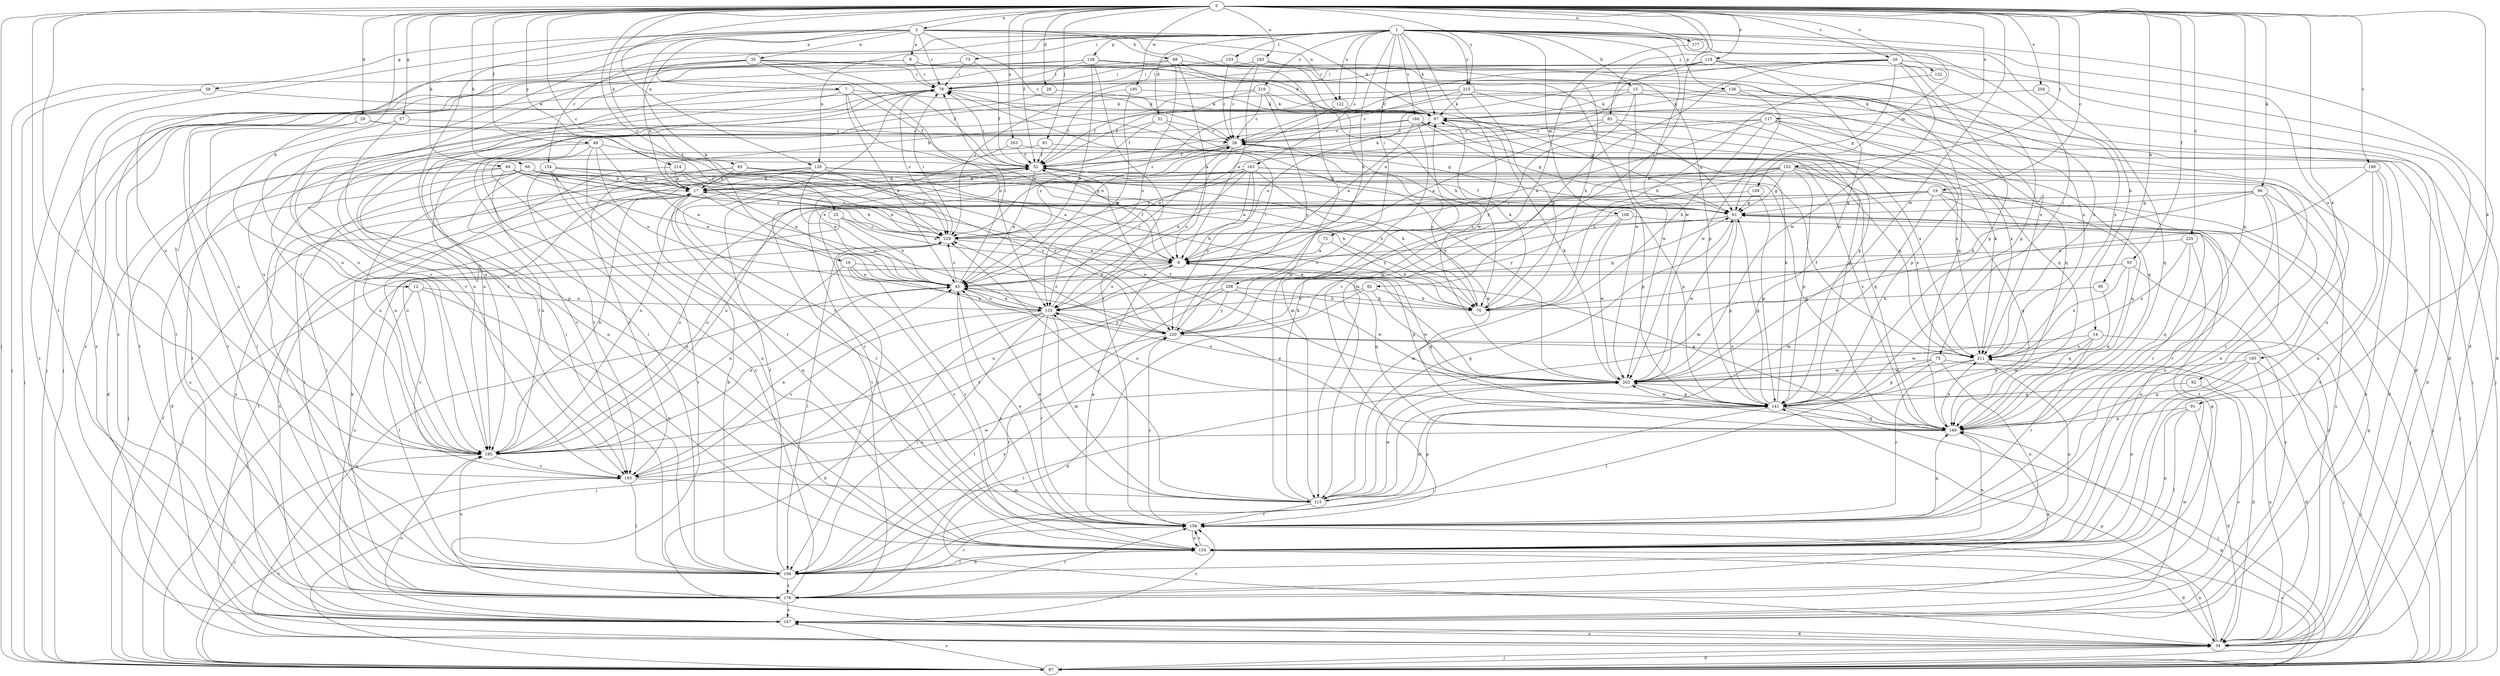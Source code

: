 strict digraph  {
0;
1;
2;
7;
8;
9;
12;
14;
15;
16;
17;
19;
20;
25;
26;
28;
29;
31;
34;
35;
43;
49;
50;
52;
57;
58;
61;
66;
68;
70;
72;
73;
75;
78;
81;
82;
83;
87;
91;
92;
93;
94;
95;
96;
97;
103;
106;
108;
109;
115;
117;
118;
120;
122;
124;
132;
133;
136;
138;
141;
149;
152;
154;
158;
163;
165;
166;
167;
176;
177;
183;
185;
190;
193;
195;
202;
203;
204;
208;
211;
214;
215;
219;
220;
225;
229;
0 -> 2  [label=a];
0 -> 7  [label=a];
0 -> 12  [label=b];
0 -> 19  [label=c];
0 -> 20  [label=c];
0 -> 25  [label=c];
0 -> 28  [label=d];
0 -> 29  [label=d];
0 -> 49  [label=f];
0 -> 50  [label=f];
0 -> 52  [label=f];
0 -> 57  [label=g];
0 -> 66  [label=h];
0 -> 81  [label=j];
0 -> 82  [label=j];
0 -> 83  [label=j];
0 -> 87  [label=j];
0 -> 91  [label=k];
0 -> 92  [label=k];
0 -> 93  [label=k];
0 -> 94  [label=k];
0 -> 95  [label=k];
0 -> 96  [label=k];
0 -> 117  [label=n];
0 -> 118  [label=n];
0 -> 120  [label=n];
0 -> 132  [label=o];
0 -> 149  [label=q];
0 -> 152  [label=r];
0 -> 176  [label=t];
0 -> 177  [label=u];
0 -> 183  [label=u];
0 -> 190  [label=v];
0 -> 193  [label=v];
0 -> 195  [label=w];
0 -> 202  [label=w];
0 -> 203  [label=x];
0 -> 204  [label=x];
0 -> 214  [label=y];
0 -> 215  [label=y];
0 -> 225  [label=z];
0 -> 229  [label=z];
1 -> 14  [label=b];
1 -> 15  [label=b];
1 -> 31  [label=d];
1 -> 34  [label=d];
1 -> 72  [label=i];
1 -> 73  [label=i];
1 -> 75  [label=i];
1 -> 97  [label=k];
1 -> 103  [label=l];
1 -> 106  [label=l];
1 -> 108  [label=m];
1 -> 109  [label=m];
1 -> 120  [label=n];
1 -> 122  [label=n];
1 -> 136  [label=p];
1 -> 138  [label=p];
1 -> 154  [label=r];
1 -> 158  [label=r];
1 -> 163  [label=s];
1 -> 165  [label=s];
1 -> 166  [label=s];
1 -> 202  [label=w];
1 -> 208  [label=x];
1 -> 215  [label=y];
1 -> 219  [label=y];
2 -> 8  [label=a];
2 -> 16  [label=b];
2 -> 26  [label=c];
2 -> 35  [label=e];
2 -> 58  [label=g];
2 -> 68  [label=h];
2 -> 78  [label=i];
2 -> 97  [label=k];
2 -> 115  [label=m];
2 -> 122  [label=n];
2 -> 124  [label=n];
2 -> 167  [label=s];
2 -> 185  [label=u];
7 -> 9  [label=a];
7 -> 43  [label=e];
7 -> 52  [label=f];
7 -> 97  [label=k];
7 -> 176  [label=t];
7 -> 193  [label=v];
8 -> 78  [label=i];
8 -> 97  [label=k];
8 -> 167  [label=s];
8 -> 176  [label=t];
8 -> 211  [label=x];
9 -> 43  [label=e];
9 -> 52  [label=f];
9 -> 87  [label=j];
9 -> 133  [label=o];
9 -> 141  [label=p];
9 -> 149  [label=q];
12 -> 106  [label=l];
12 -> 124  [label=n];
12 -> 133  [label=o];
12 -> 193  [label=v];
14 -> 87  [label=j];
14 -> 141  [label=p];
14 -> 158  [label=r];
14 -> 202  [label=w];
14 -> 211  [label=x];
15 -> 52  [label=f];
15 -> 87  [label=j];
15 -> 97  [label=k];
15 -> 149  [label=q];
15 -> 202  [label=w];
15 -> 220  [label=y];
16 -> 43  [label=e];
16 -> 149  [label=q];
16 -> 158  [label=r];
16 -> 185  [label=u];
16 -> 220  [label=y];
17 -> 61  [label=g];
17 -> 124  [label=n];
17 -> 133  [label=o];
17 -> 158  [label=r];
17 -> 167  [label=s];
19 -> 61  [label=g];
19 -> 87  [label=j];
19 -> 106  [label=l];
19 -> 115  [label=m];
19 -> 124  [label=n];
19 -> 149  [label=q];
19 -> 158  [label=r];
19 -> 185  [label=u];
19 -> 220  [label=y];
20 -> 26  [label=c];
20 -> 34  [label=d];
20 -> 61  [label=g];
20 -> 78  [label=i];
20 -> 115  [label=m];
20 -> 133  [label=o];
20 -> 141  [label=p];
20 -> 202  [label=w];
20 -> 211  [label=x];
20 -> 229  [label=z];
25 -> 9  [label=a];
25 -> 43  [label=e];
25 -> 87  [label=j];
25 -> 229  [label=z];
26 -> 52  [label=f];
26 -> 133  [label=o];
26 -> 149  [label=q];
26 -> 229  [label=z];
28 -> 97  [label=k];
28 -> 193  [label=v];
29 -> 26  [label=c];
29 -> 106  [label=l];
29 -> 185  [label=u];
29 -> 229  [label=z];
31 -> 26  [label=c];
31 -> 52  [label=f];
31 -> 61  [label=g];
31 -> 185  [label=u];
34 -> 43  [label=e];
34 -> 52  [label=f];
34 -> 61  [label=g];
34 -> 87  [label=j];
34 -> 124  [label=n];
34 -> 141  [label=p];
34 -> 167  [label=s];
34 -> 211  [label=x];
35 -> 17  [label=b];
35 -> 52  [label=f];
35 -> 78  [label=i];
35 -> 87  [label=j];
35 -> 133  [label=o];
35 -> 193  [label=v];
35 -> 211  [label=x];
43 -> 70  [label=h];
43 -> 78  [label=i];
43 -> 124  [label=n];
43 -> 133  [label=o];
43 -> 229  [label=z];
49 -> 34  [label=d];
49 -> 43  [label=e];
49 -> 52  [label=f];
49 -> 124  [label=n];
49 -> 133  [label=o];
49 -> 158  [label=r];
50 -> 43  [label=e];
50 -> 149  [label=q];
50 -> 167  [label=s];
50 -> 185  [label=u];
50 -> 211  [label=x];
52 -> 17  [label=b];
52 -> 43  [label=e];
52 -> 78  [label=i];
52 -> 97  [label=k];
52 -> 149  [label=q];
52 -> 185  [label=u];
57 -> 26  [label=c];
57 -> 124  [label=n];
57 -> 176  [label=t];
58 -> 87  [label=j];
58 -> 97  [label=k];
58 -> 167  [label=s];
61 -> 52  [label=f];
61 -> 87  [label=j];
61 -> 133  [label=o];
61 -> 141  [label=p];
61 -> 202  [label=w];
61 -> 229  [label=z];
66 -> 17  [label=b];
66 -> 34  [label=d];
66 -> 61  [label=g];
66 -> 70  [label=h];
66 -> 106  [label=l];
66 -> 185  [label=u];
66 -> 229  [label=z];
68 -> 9  [label=a];
68 -> 70  [label=h];
68 -> 78  [label=i];
68 -> 133  [label=o];
68 -> 167  [label=s];
68 -> 211  [label=x];
70 -> 26  [label=c];
70 -> 97  [label=k];
72 -> 9  [label=a];
72 -> 70  [label=h];
73 -> 52  [label=f];
73 -> 78  [label=i];
73 -> 87  [label=j];
75 -> 34  [label=d];
75 -> 106  [label=l];
75 -> 124  [label=n];
75 -> 141  [label=p];
75 -> 202  [label=w];
78 -> 97  [label=k];
78 -> 158  [label=r];
78 -> 176  [label=t];
78 -> 185  [label=u];
78 -> 229  [label=z];
81 -> 34  [label=d];
81 -> 52  [label=f];
81 -> 167  [label=s];
82 -> 34  [label=d];
82 -> 70  [label=h];
82 -> 133  [label=o];
82 -> 202  [label=w];
83 -> 9  [label=a];
83 -> 26  [label=c];
83 -> 61  [label=g];
83 -> 211  [label=x];
87 -> 34  [label=d];
87 -> 52  [label=f];
87 -> 149  [label=q];
87 -> 158  [label=r];
87 -> 167  [label=s];
87 -> 193  [label=v];
91 -> 34  [label=d];
91 -> 106  [label=l];
91 -> 124  [label=n];
91 -> 149  [label=q];
92 -> 141  [label=p];
92 -> 167  [label=s];
93 -> 9  [label=a];
93 -> 17  [label=b];
93 -> 70  [label=h];
93 -> 176  [label=t];
93 -> 193  [label=v];
93 -> 220  [label=y];
94 -> 9  [label=a];
94 -> 17  [label=b];
94 -> 43  [label=e];
94 -> 87  [label=j];
94 -> 106  [label=l];
94 -> 193  [label=v];
94 -> 202  [label=w];
95 -> 70  [label=h];
95 -> 149  [label=q];
96 -> 61  [label=g];
96 -> 70  [label=h];
96 -> 158  [label=r];
96 -> 167  [label=s];
96 -> 176  [label=t];
96 -> 185  [label=u];
97 -> 26  [label=c];
97 -> 185  [label=u];
97 -> 211  [label=x];
103 -> 26  [label=c];
103 -> 70  [label=h];
103 -> 78  [label=i];
106 -> 17  [label=b];
106 -> 52  [label=f];
106 -> 78  [label=i];
106 -> 124  [label=n];
106 -> 158  [label=r];
106 -> 176  [label=t];
106 -> 185  [label=u];
106 -> 220  [label=y];
108 -> 34  [label=d];
108 -> 115  [label=m];
108 -> 202  [label=w];
108 -> 229  [label=z];
109 -> 61  [label=g];
109 -> 141  [label=p];
109 -> 220  [label=y];
115 -> 43  [label=e];
115 -> 61  [label=g];
115 -> 97  [label=k];
115 -> 141  [label=p];
115 -> 158  [label=r];
115 -> 202  [label=w];
115 -> 229  [label=z];
117 -> 9  [label=a];
117 -> 26  [label=c];
117 -> 34  [label=d];
117 -> 43  [label=e];
117 -> 70  [label=h];
117 -> 141  [label=p];
117 -> 149  [label=q];
118 -> 9  [label=a];
118 -> 34  [label=d];
118 -> 78  [label=i];
118 -> 141  [label=p];
118 -> 185  [label=u];
118 -> 202  [label=w];
120 -> 17  [label=b];
120 -> 43  [label=e];
120 -> 70  [label=h];
120 -> 141  [label=p];
120 -> 149  [label=q];
120 -> 167  [label=s];
120 -> 185  [label=u];
120 -> 229  [label=z];
122 -> 43  [label=e];
122 -> 141  [label=p];
124 -> 26  [label=c];
124 -> 34  [label=d];
124 -> 106  [label=l];
124 -> 158  [label=r];
124 -> 229  [label=z];
132 -> 70  [label=h];
133 -> 26  [label=c];
133 -> 34  [label=d];
133 -> 43  [label=e];
133 -> 61  [label=g];
133 -> 87  [label=j];
133 -> 106  [label=l];
133 -> 115  [label=m];
133 -> 158  [label=r];
133 -> 193  [label=v];
133 -> 220  [label=y];
136 -> 17  [label=b];
136 -> 34  [label=d];
136 -> 87  [label=j];
136 -> 97  [label=k];
136 -> 202  [label=w];
138 -> 43  [label=e];
138 -> 78  [label=i];
138 -> 87  [label=j];
138 -> 149  [label=q];
138 -> 158  [label=r];
138 -> 185  [label=u];
138 -> 202  [label=w];
141 -> 61  [label=g];
141 -> 87  [label=j];
141 -> 97  [label=k];
141 -> 106  [label=l];
141 -> 115  [label=m];
141 -> 133  [label=o];
141 -> 149  [label=q];
141 -> 202  [label=w];
149 -> 9  [label=a];
149 -> 26  [label=c];
149 -> 43  [label=e];
149 -> 124  [label=n];
149 -> 185  [label=u];
149 -> 211  [label=x];
152 -> 17  [label=b];
152 -> 61  [label=g];
152 -> 141  [label=p];
152 -> 149  [label=q];
152 -> 158  [label=r];
152 -> 185  [label=u];
152 -> 211  [label=x];
152 -> 220  [label=y];
152 -> 229  [label=z];
154 -> 17  [label=b];
154 -> 124  [label=n];
154 -> 141  [label=p];
154 -> 176  [label=t];
154 -> 185  [label=u];
154 -> 193  [label=v];
154 -> 220  [label=y];
158 -> 9  [label=a];
158 -> 43  [label=e];
158 -> 124  [label=n];
158 -> 149  [label=q];
158 -> 220  [label=y];
163 -> 9  [label=a];
163 -> 17  [label=b];
163 -> 43  [label=e];
163 -> 70  [label=h];
163 -> 87  [label=j];
163 -> 124  [label=n];
163 -> 176  [label=t];
163 -> 220  [label=y];
163 -> 229  [label=z];
165 -> 34  [label=d];
165 -> 87  [label=j];
165 -> 124  [label=n];
165 -> 149  [label=q];
165 -> 202  [label=w];
166 -> 9  [label=a];
166 -> 26  [label=c];
166 -> 52  [label=f];
166 -> 61  [label=g];
166 -> 115  [label=m];
166 -> 141  [label=p];
166 -> 211  [label=x];
167 -> 34  [label=d];
167 -> 158  [label=r];
167 -> 185  [label=u];
167 -> 202  [label=w];
167 -> 229  [label=z];
176 -> 17  [label=b];
176 -> 26  [label=c];
176 -> 61  [label=g];
176 -> 149  [label=q];
176 -> 158  [label=r];
176 -> 167  [label=s];
177 -> 115  [label=m];
183 -> 9  [label=a];
183 -> 26  [label=c];
183 -> 78  [label=i];
183 -> 141  [label=p];
183 -> 202  [label=w];
185 -> 17  [label=b];
185 -> 43  [label=e];
185 -> 78  [label=i];
185 -> 87  [label=j];
185 -> 193  [label=v];
190 -> 17  [label=b];
190 -> 115  [label=m];
190 -> 124  [label=n];
190 -> 167  [label=s];
190 -> 176  [label=t];
193 -> 43  [label=e];
193 -> 106  [label=l];
193 -> 115  [label=m];
193 -> 202  [label=w];
195 -> 52  [label=f];
195 -> 97  [label=k];
195 -> 133  [label=o];
202 -> 52  [label=f];
202 -> 78  [label=i];
202 -> 97  [label=k];
202 -> 106  [label=l];
202 -> 133  [label=o];
202 -> 141  [label=p];
203 -> 43  [label=e];
203 -> 52  [label=f];
203 -> 211  [label=x];
204 -> 97  [label=k];
204 -> 149  [label=q];
208 -> 70  [label=h];
208 -> 176  [label=t];
208 -> 193  [label=v];
208 -> 202  [label=w];
208 -> 220  [label=y];
211 -> 52  [label=f];
211 -> 97  [label=k];
211 -> 124  [label=n];
211 -> 158  [label=r];
211 -> 202  [label=w];
214 -> 17  [label=b];
214 -> 43  [label=e];
214 -> 185  [label=u];
214 -> 229  [label=z];
215 -> 26  [label=c];
215 -> 70  [label=h];
215 -> 97  [label=k];
215 -> 124  [label=n];
215 -> 149  [label=q];
215 -> 185  [label=u];
215 -> 229  [label=z];
219 -> 26  [label=c];
219 -> 52  [label=f];
219 -> 61  [label=g];
219 -> 97  [label=k];
219 -> 106  [label=l];
219 -> 220  [label=y];
220 -> 78  [label=i];
220 -> 87  [label=j];
220 -> 106  [label=l];
220 -> 211  [label=x];
220 -> 229  [label=z];
225 -> 9  [label=a];
225 -> 124  [label=n];
225 -> 149  [label=q];
225 -> 211  [label=x];
229 -> 9  [label=a];
229 -> 17  [label=b];
229 -> 78  [label=i];
229 -> 106  [label=l];
}
